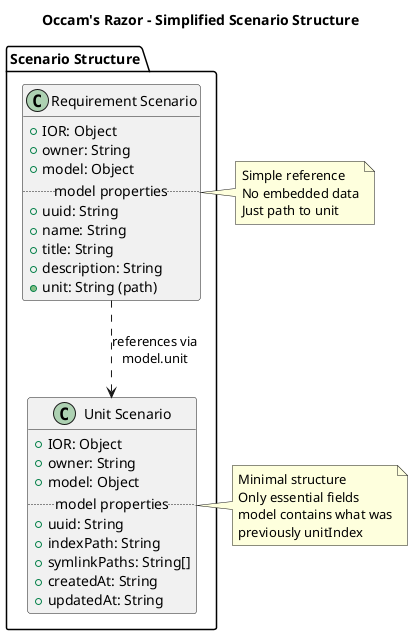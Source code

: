 @startuml SimplifiedScenarioStructure
!define RECTANGLE class

title Occam's Razor - Simplified Scenario Structure

package "Scenario Structure" {
  RECTANGLE "Unit Scenario" {
    + IOR: Object
    + owner: String
    + model: Object
    .. model properties ..
    + uuid: String
    + indexPath: String
    + symlinkPaths: String[]
    + createdAt: String
    + updatedAt: String
  }
  
  RECTANGLE "Requirement Scenario" {
    + IOR: Object
    + owner: String
    + model: Object
    .. model properties ..
    + uuid: String
    + name: String
    + title: String
    + description: String
    + unit: String (path)
  }
}

"Requirement Scenario" ..> "Unit Scenario" : references via\nmodel.unit

note right of "Unit Scenario"
  Minimal structure
  Only essential fields
  model contains what was
  previously unitIndex
end note

note left of "Requirement Scenario"
  Simple reference
  No embedded data
  Just path to unit
end note

@enduml